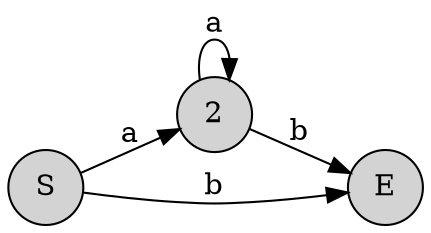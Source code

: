 
digraph {
rankdir=LR;
node [shape = circle; style = filled;];
0->2[label="a"];
0->1[label="b"];
2->2[label="a"];
2->1[label="b"];
0 [label="S";]
1 [label="E";]
2 [label="2";]
}

